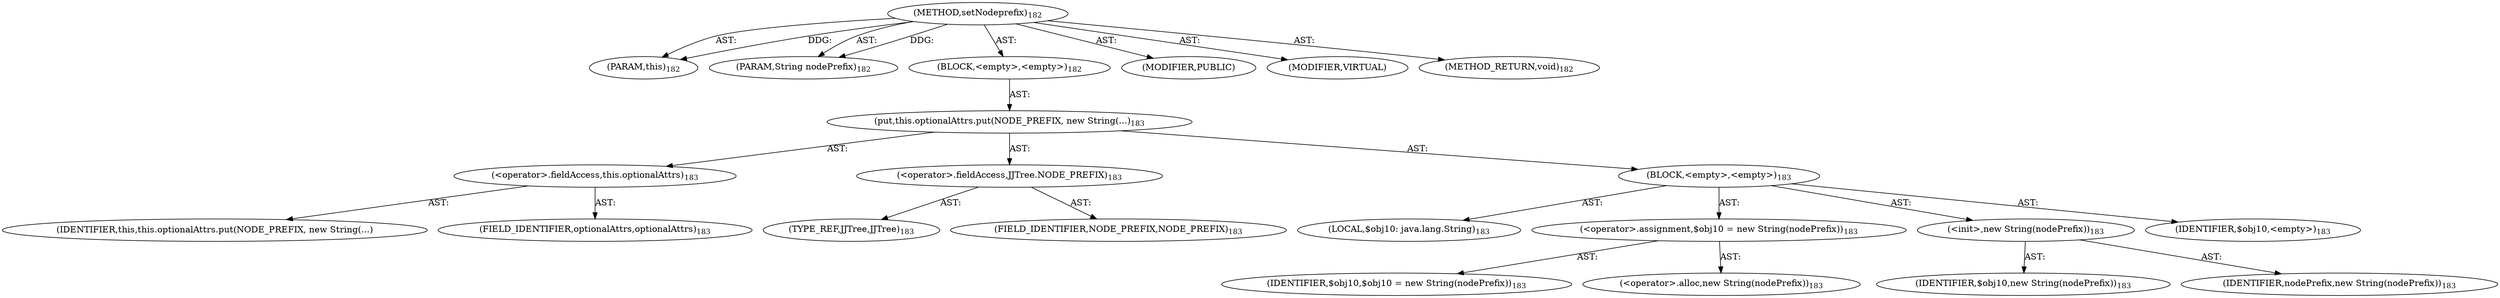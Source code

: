 digraph "setNodeprefix" {  
"111669149706" [label = <(METHOD,setNodeprefix)<SUB>182</SUB>> ]
"115964117021" [label = <(PARAM,this)<SUB>182</SUB>> ]
"115964117022" [label = <(PARAM,String nodePrefix)<SUB>182</SUB>> ]
"25769803796" [label = <(BLOCK,&lt;empty&gt;,&lt;empty&gt;)<SUB>182</SUB>> ]
"30064771132" [label = <(put,this.optionalAttrs.put(NODE_PREFIX, new String(...)<SUB>183</SUB>> ]
"30064771133" [label = <(&lt;operator&gt;.fieldAccess,this.optionalAttrs)<SUB>183</SUB>> ]
"68719476804" [label = <(IDENTIFIER,this,this.optionalAttrs.put(NODE_PREFIX, new String(...)> ]
"55834574868" [label = <(FIELD_IDENTIFIER,optionalAttrs,optionalAttrs)<SUB>183</SUB>> ]
"30064771134" [label = <(&lt;operator&gt;.fieldAccess,JJTree.NODE_PREFIX)<SUB>183</SUB>> ]
"180388626442" [label = <(TYPE_REF,JJTree,JJTree)<SUB>183</SUB>> ]
"55834574869" [label = <(FIELD_IDENTIFIER,NODE_PREFIX,NODE_PREFIX)<SUB>183</SUB>> ]
"25769803797" [label = <(BLOCK,&lt;empty&gt;,&lt;empty&gt;)<SUB>183</SUB>> ]
"94489280522" [label = <(LOCAL,$obj10: java.lang.String)<SUB>183</SUB>> ]
"30064771135" [label = <(&lt;operator&gt;.assignment,$obj10 = new String(nodePrefix))<SUB>183</SUB>> ]
"68719476805" [label = <(IDENTIFIER,$obj10,$obj10 = new String(nodePrefix))<SUB>183</SUB>> ]
"30064771136" [label = <(&lt;operator&gt;.alloc,new String(nodePrefix))<SUB>183</SUB>> ]
"30064771137" [label = <(&lt;init&gt;,new String(nodePrefix))<SUB>183</SUB>> ]
"68719476806" [label = <(IDENTIFIER,$obj10,new String(nodePrefix))<SUB>183</SUB>> ]
"68719476807" [label = <(IDENTIFIER,nodePrefix,new String(nodePrefix))<SUB>183</SUB>> ]
"68719476808" [label = <(IDENTIFIER,$obj10,&lt;empty&gt;)<SUB>183</SUB>> ]
"133143986228" [label = <(MODIFIER,PUBLIC)> ]
"133143986229" [label = <(MODIFIER,VIRTUAL)> ]
"128849018890" [label = <(METHOD_RETURN,void)<SUB>182</SUB>> ]
  "111669149706" -> "115964117021"  [ label = "AST: "] 
  "111669149706" -> "115964117022"  [ label = "AST: "] 
  "111669149706" -> "25769803796"  [ label = "AST: "] 
  "111669149706" -> "133143986228"  [ label = "AST: "] 
  "111669149706" -> "133143986229"  [ label = "AST: "] 
  "111669149706" -> "128849018890"  [ label = "AST: "] 
  "25769803796" -> "30064771132"  [ label = "AST: "] 
  "30064771132" -> "30064771133"  [ label = "AST: "] 
  "30064771132" -> "30064771134"  [ label = "AST: "] 
  "30064771132" -> "25769803797"  [ label = "AST: "] 
  "30064771133" -> "68719476804"  [ label = "AST: "] 
  "30064771133" -> "55834574868"  [ label = "AST: "] 
  "30064771134" -> "180388626442"  [ label = "AST: "] 
  "30064771134" -> "55834574869"  [ label = "AST: "] 
  "25769803797" -> "94489280522"  [ label = "AST: "] 
  "25769803797" -> "30064771135"  [ label = "AST: "] 
  "25769803797" -> "30064771137"  [ label = "AST: "] 
  "25769803797" -> "68719476808"  [ label = "AST: "] 
  "30064771135" -> "68719476805"  [ label = "AST: "] 
  "30064771135" -> "30064771136"  [ label = "AST: "] 
  "30064771137" -> "68719476806"  [ label = "AST: "] 
  "30064771137" -> "68719476807"  [ label = "AST: "] 
  "111669149706" -> "115964117021"  [ label = "DDG: "] 
  "111669149706" -> "115964117022"  [ label = "DDG: "] 
}
